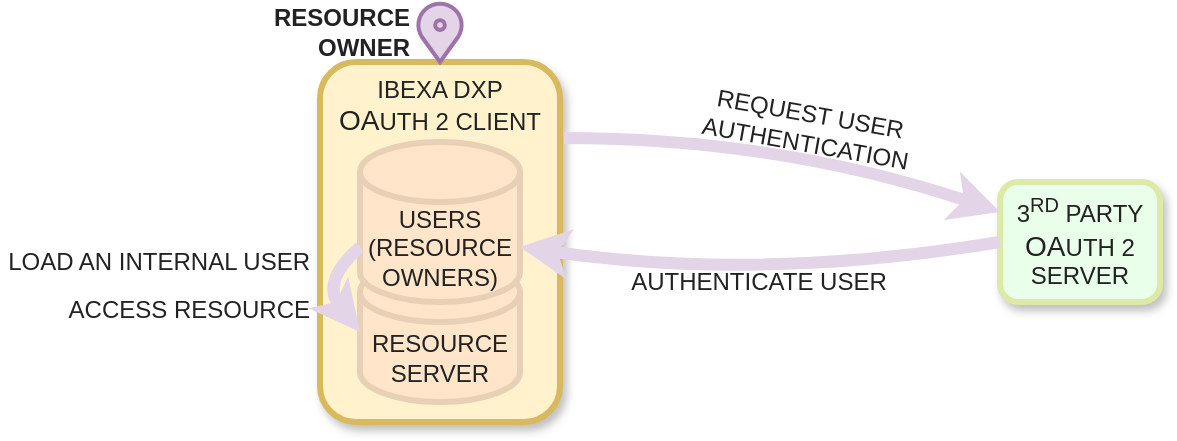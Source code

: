<mxfile version="23.1.5" type="device">
  <diagram name="Page-1" id="HCu4IDgJjuJ1dES_PF9C">
    <mxGraphModel dx="1604" dy="796" grid="1" gridSize="10" guides="1" tooltips="1" connect="1" arrows="1" fold="1" page="1" pageScale="1" pageWidth="1169" pageHeight="827" math="0" shadow="0">
      <root>
        <mxCell id="0" />
        <mxCell id="1" parent="0" />
        <mxCell id="LfG-qxr215mkKre9bOdj-2" value="&lt;font color=&quot;#222222&quot;&gt;IBEXA DXP&lt;br&gt;&lt;font style=&quot;font-size: 14px;&quot;&gt;OA&lt;/font&gt;UTH 2 CLIENT&lt;/font&gt;" style="rounded=1;whiteSpace=wrap;horizontal=1;verticalAlign=top;shadow=1;fillColor=#FFF2CC;strokeWidth=3;strokeColor=#D8B95D;html=1;" parent="1" vertex="1">
          <mxGeometry x="-1000" y="50" width="120" height="180" as="geometry" />
        </mxCell>
        <mxCell id="LfG-qxr215mkKre9bOdj-3" value="&lt;font color=&quot;#222222&quot;&gt;RESOURCE SERVER&lt;/font&gt;" style="shape=cylinder3;whiteSpace=wrap;html=1;boundedLbl=1;backgroundOutline=1;size=15;fillColor=#ffe5c9;strokeColor=#E8D0B7;strokeWidth=3;" parent="1" vertex="1">
          <mxGeometry x="-980" y="150" width="80" height="70" as="geometry" />
        </mxCell>
        <mxCell id="LfG-qxr215mkKre9bOdj-4" value="&lt;font color=&quot;#222222&quot;&gt;USERS&lt;br&gt;(RESOURCE OWNERS)&lt;/font&gt;" style="shape=cylinder3;whiteSpace=wrap;html=1;boundedLbl=1;backgroundOutline=1;size=15;fillColor=#ffe5c9;strokeColor=#E8D0B7;strokeWidth=3;" parent="1" vertex="1">
          <mxGeometry x="-980" y="90" width="80" height="80" as="geometry" />
        </mxCell>
        <mxCell id="LfG-qxr215mkKre9bOdj-5" value="&lt;font color=&quot;#222222&quot;&gt;3&lt;sup&gt;RD&lt;/sup&gt; PARTY&lt;br&gt;&lt;font style=&quot;font-size: 14px;&quot;&gt;OA&lt;/font&gt;UTH 2 SERVER&lt;/font&gt;" style="rounded=1;whiteSpace=wrap;html=1;shadow=1;fillColor=#EAFFE9;strokeWidth=3;strokeColor=#DDE9A7;" parent="1" vertex="1">
          <mxGeometry x="-660" y="110" width="80" height="60" as="geometry" />
        </mxCell>
        <mxCell id="LfG-qxr215mkKre9bOdj-7" value="&lt;font color=&quot;#222222&quot;&gt;REQUEST USER AUTHENTICATION&lt;/font&gt;" style="text;html=1;align=center;verticalAlign=middle;whiteSpace=wrap;rounded=0;rotation=10;" parent="1" vertex="1">
          <mxGeometry x="-786" y="68" width="60" height="30" as="geometry" />
        </mxCell>
        <mxCell id="LfG-qxr215mkKre9bOdj-8" value="&lt;p style=&quot;line-height: 200%;&quot;&gt;&lt;font color=&quot;#222222&quot;&gt;LOAD AN INTERNAL USER&lt;br&gt;ACCESS RESOURCE&lt;/font&gt;&lt;/p&gt;" style="text;html=1;align=right;verticalAlign=middle;whiteSpace=wrap;rounded=0;" parent="1" vertex="1">
          <mxGeometry x="-1160" y="146" width="157" height="30" as="geometry" />
        </mxCell>
        <mxCell id="LfG-qxr215mkKre9bOdj-9" value="" style="endArrow=classic;html=1;rounded=0;exitX=1.017;exitY=0.211;exitDx=0;exitDy=0;exitPerimeter=0;entryX=0;entryY=0.25;entryDx=0;entryDy=0;curved=1;strokeColor=#E4D4E8;strokeWidth=6;" parent="1" source="LfG-qxr215mkKre9bOdj-2" target="LfG-qxr215mkKre9bOdj-5" edge="1">
          <mxGeometry width="50" height="50" relative="1" as="geometry">
            <mxPoint x="-560" y="290" as="sourcePoint" />
            <mxPoint x="-510" y="240" as="targetPoint" />
            <Array as="points">
              <mxPoint x="-770" y="88" />
            </Array>
          </mxGeometry>
        </mxCell>
        <mxCell id="LfG-qxr215mkKre9bOdj-10" value="" style="endArrow=classic;html=1;rounded=0;exitX=0;exitY=0.5;exitDx=0;exitDy=0;entryX=1;entryY=0;entryDx=0;entryDy=52.5;entryPerimeter=0;curved=1;strokeColor=#E4D4E8;strokeWidth=6;" parent="1" source="LfG-qxr215mkKre9bOdj-5" target="LfG-qxr215mkKre9bOdj-4" edge="1">
          <mxGeometry width="50" height="50" relative="1" as="geometry">
            <mxPoint x="-560" y="290" as="sourcePoint" />
            <mxPoint x="-510" y="240" as="targetPoint" />
            <Array as="points">
              <mxPoint x="-780" y="160" />
            </Array>
          </mxGeometry>
        </mxCell>
        <mxCell id="LfG-qxr215mkKre9bOdj-11" value="" style="endArrow=classic;html=1;rounded=0;exitX=0;exitY=0;exitDx=0;exitDy=52.5;exitPerimeter=0;entryX=0;entryY=0.5;entryDx=0;entryDy=0;entryPerimeter=0;curved=1;strokeColor=#E4D4E8;strokeWidth=6;" parent="1" source="LfG-qxr215mkKre9bOdj-4" target="LfG-qxr215mkKre9bOdj-3" edge="1">
          <mxGeometry width="50" height="50" relative="1" as="geometry">
            <mxPoint x="-560" y="290" as="sourcePoint" />
            <mxPoint x="-510" y="240" as="targetPoint" />
            <Array as="points">
              <mxPoint x="-1000" y="160" />
            </Array>
          </mxGeometry>
        </mxCell>
        <mxCell id="LfG-qxr215mkKre9bOdj-12" value="" style="html=1;verticalLabelPosition=bottom;align=center;labelBackgroundColor=#ffffff;verticalAlign=top;strokeWidth=2;strokeColor=#9D73AA;shadow=0;dashed=0;shape=mxgraph.ios7.icons.location;fillColor=#E4D4E8;" parent="1" vertex="1">
          <mxGeometry x="-952" y="20" width="24" height="30" as="geometry" />
        </mxCell>
        <mxCell id="LfG-qxr215mkKre9bOdj-13" value="&lt;font color=&quot;#222222&quot;&gt;RESOURCE OWNER&lt;/font&gt;" style="text;html=1;align=right;verticalAlign=middle;whiteSpace=wrap;rounded=0;fontStyle=1" parent="1" vertex="1">
          <mxGeometry x="-1050" y="20" width="97" height="30" as="geometry" />
        </mxCell>
        <mxCell id="LfG-qxr215mkKre9bOdj-6" value="&lt;font color=&quot;#222222&quot;&gt;AUTHENTICATE USER&lt;/font&gt;" style="text;html=1;align=center;verticalAlign=middle;whiteSpace=wrap;rounded=0;" parent="1" vertex="1">
          <mxGeometry x="-849" y="145" width="137" height="30" as="geometry" />
        </mxCell>
      </root>
    </mxGraphModel>
  </diagram>
</mxfile>

